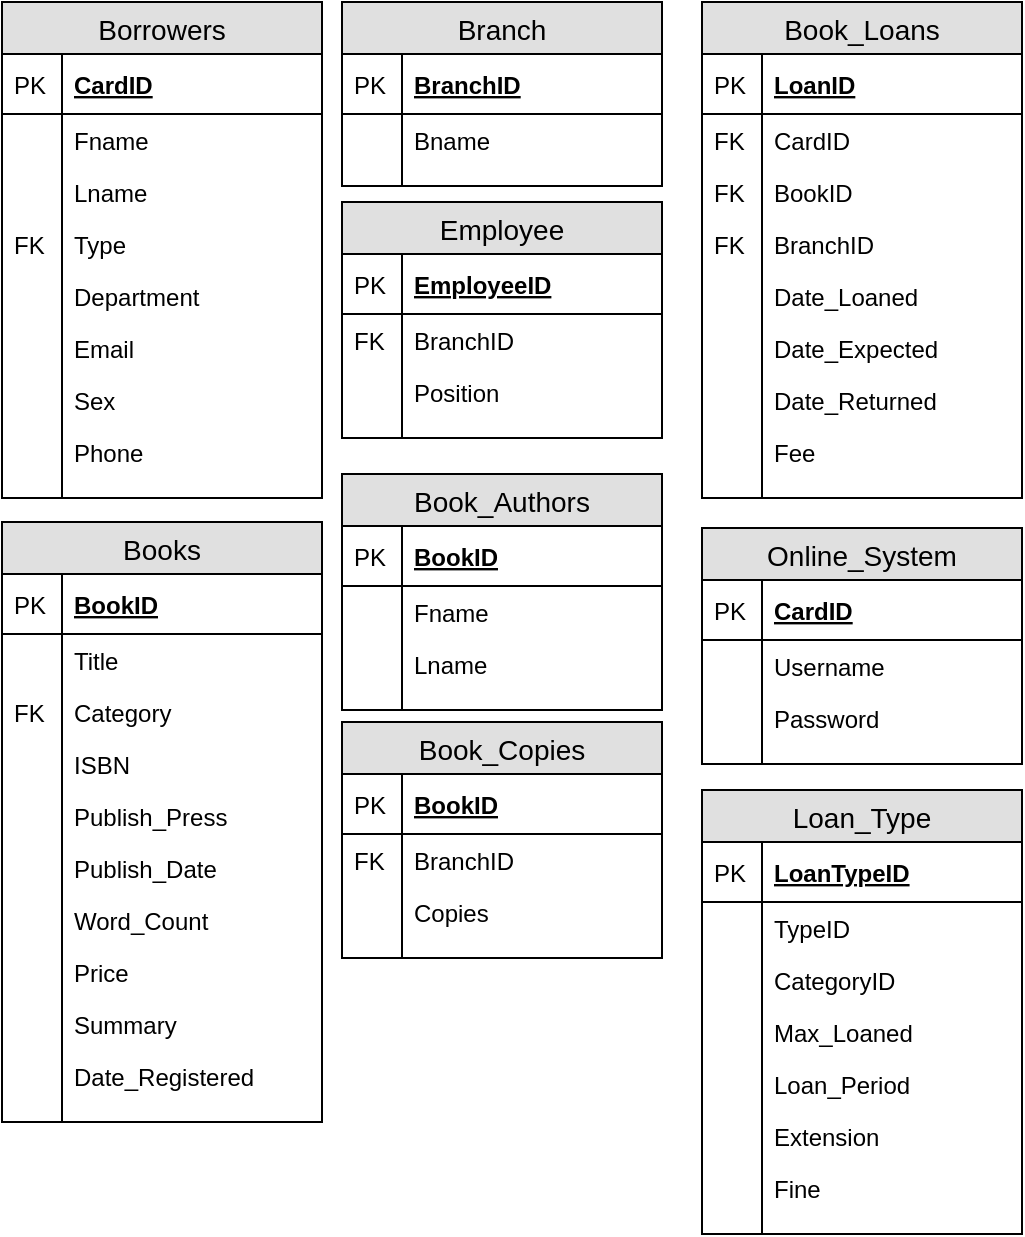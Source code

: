 <mxfile version="12.2.2" type="device" pages="1"><diagram name="Page-1" id="e56a1550-8fbb-45ad-956c-1786394a9013"><mxGraphModel dx="1648" dy="803" grid="1" gridSize="10" guides="1" tooltips="1" connect="1" arrows="1" fold="1" page="1" pageScale="1" pageWidth="1100" pageHeight="850" background="#ffffff" math="0" shadow="0"><root><mxCell id="0"/><mxCell id="1" parent="0"/><mxCell id="LZqn6w5sc886-a7bWLc2-1" value="Borrowers" style="swimlane;fontStyle=0;childLayout=stackLayout;horizontal=1;startSize=26;fillColor=#e0e0e0;horizontalStack=0;resizeParent=1;resizeParentMax=0;resizeLast=0;collapsible=1;marginBottom=0;swimlaneFillColor=#ffffff;align=center;fontSize=14;" parent="1" vertex="1"><mxGeometry x="20" y="130" width="160" height="248" as="geometry"/></mxCell><mxCell id="LZqn6w5sc886-a7bWLc2-2" value="CardID" style="shape=partialRectangle;top=0;left=0;right=0;bottom=1;align=left;verticalAlign=middle;fillColor=none;spacingLeft=34;spacingRight=4;overflow=hidden;rotatable=0;points=[[0,0.5],[1,0.5]];portConstraint=eastwest;dropTarget=0;fontStyle=5;fontSize=12;" parent="LZqn6w5sc886-a7bWLc2-1" vertex="1"><mxGeometry y="26" width="160" height="30" as="geometry"/></mxCell><mxCell id="LZqn6w5sc886-a7bWLc2-3" value="PK" style="shape=partialRectangle;top=0;left=0;bottom=0;fillColor=none;align=left;verticalAlign=middle;spacingLeft=4;spacingRight=4;overflow=hidden;rotatable=0;points=[];portConstraint=eastwest;part=1;fontSize=12;" parent="LZqn6w5sc886-a7bWLc2-2" vertex="1" connectable="0"><mxGeometry width="30" height="30" as="geometry"/></mxCell><mxCell id="LZqn6w5sc886-a7bWLc2-4" value="Fname" style="shape=partialRectangle;top=0;left=0;right=0;bottom=0;align=left;verticalAlign=top;fillColor=none;spacingLeft=34;spacingRight=4;overflow=hidden;rotatable=0;points=[[0,0.5],[1,0.5]];portConstraint=eastwest;dropTarget=0;fontSize=12;" parent="LZqn6w5sc886-a7bWLc2-1" vertex="1"><mxGeometry y="56" width="160" height="26" as="geometry"/></mxCell><mxCell id="LZqn6w5sc886-a7bWLc2-5" value="" style="shape=partialRectangle;top=0;left=0;bottom=0;fillColor=none;align=left;verticalAlign=top;spacingLeft=4;spacingRight=4;overflow=hidden;rotatable=0;points=[];portConstraint=eastwest;part=1;fontSize=12;" parent="LZqn6w5sc886-a7bWLc2-4" vertex="1" connectable="0"><mxGeometry width="30" height="26" as="geometry"/></mxCell><mxCell id="LZqn6w5sc886-a7bWLc2-6" value="Lname" style="shape=partialRectangle;top=0;left=0;right=0;bottom=0;align=left;verticalAlign=top;fillColor=none;spacingLeft=34;spacingRight=4;overflow=hidden;rotatable=0;points=[[0,0.5],[1,0.5]];portConstraint=eastwest;dropTarget=0;fontSize=12;" parent="LZqn6w5sc886-a7bWLc2-1" vertex="1"><mxGeometry y="82" width="160" height="26" as="geometry"/></mxCell><mxCell id="LZqn6w5sc886-a7bWLc2-7" value="" style="shape=partialRectangle;top=0;left=0;bottom=0;fillColor=none;align=left;verticalAlign=top;spacingLeft=4;spacingRight=4;overflow=hidden;rotatable=0;points=[];portConstraint=eastwest;part=1;fontSize=12;" parent="LZqn6w5sc886-a7bWLc2-6" vertex="1" connectable="0"><mxGeometry width="30" height="26" as="geometry"/></mxCell><mxCell id="LZqn6w5sc886-a7bWLc2-8" value="Type" style="shape=partialRectangle;top=0;left=0;right=0;bottom=0;align=left;verticalAlign=top;fillColor=none;spacingLeft=34;spacingRight=4;overflow=hidden;rotatable=0;points=[[0,0.5],[1,0.5]];portConstraint=eastwest;dropTarget=0;fontSize=12;" parent="LZqn6w5sc886-a7bWLc2-1" vertex="1"><mxGeometry y="108" width="160" height="26" as="geometry"/></mxCell><mxCell id="LZqn6w5sc886-a7bWLc2-9" value="FK" style="shape=partialRectangle;top=0;left=0;bottom=0;fillColor=none;align=left;verticalAlign=top;spacingLeft=4;spacingRight=4;overflow=hidden;rotatable=0;points=[];portConstraint=eastwest;part=1;fontSize=12;" parent="LZqn6w5sc886-a7bWLc2-8" vertex="1" connectable="0"><mxGeometry width="30" height="26" as="geometry"/></mxCell><mxCell id="LZqn6w5sc886-a7bWLc2-23" value="Department" style="shape=partialRectangle;top=0;left=0;right=0;bottom=0;align=left;verticalAlign=top;fillColor=none;spacingLeft=34;spacingRight=4;overflow=hidden;rotatable=0;points=[[0,0.5],[1,0.5]];portConstraint=eastwest;dropTarget=0;fontSize=12;" parent="LZqn6w5sc886-a7bWLc2-1" vertex="1"><mxGeometry y="134" width="160" height="26" as="geometry"/></mxCell><mxCell id="LZqn6w5sc886-a7bWLc2-24" value="" style="shape=partialRectangle;top=0;left=0;bottom=0;fillColor=none;align=left;verticalAlign=top;spacingLeft=4;spacingRight=4;overflow=hidden;rotatable=0;points=[];portConstraint=eastwest;part=1;fontSize=12;" parent="LZqn6w5sc886-a7bWLc2-23" vertex="1" connectable="0"><mxGeometry width="30" height="26" as="geometry"/></mxCell><mxCell id="LZqn6w5sc886-a7bWLc2-25" value="Email" style="shape=partialRectangle;top=0;left=0;right=0;bottom=0;align=left;verticalAlign=top;fillColor=none;spacingLeft=34;spacingRight=4;overflow=hidden;rotatable=0;points=[[0,0.5],[1,0.5]];portConstraint=eastwest;dropTarget=0;fontSize=12;" parent="LZqn6w5sc886-a7bWLc2-1" vertex="1"><mxGeometry y="160" width="160" height="26" as="geometry"/></mxCell><mxCell id="LZqn6w5sc886-a7bWLc2-26" value="" style="shape=partialRectangle;top=0;left=0;bottom=0;fillColor=none;align=left;verticalAlign=top;spacingLeft=4;spacingRight=4;overflow=hidden;rotatable=0;points=[];portConstraint=eastwest;part=1;fontSize=12;" parent="LZqn6w5sc886-a7bWLc2-25" vertex="1" connectable="0"><mxGeometry width="30" height="26" as="geometry"/></mxCell><mxCell id="LZqn6w5sc886-a7bWLc2-27" value="Sex&#10;" style="shape=partialRectangle;top=0;left=0;right=0;bottom=0;align=left;verticalAlign=top;fillColor=none;spacingLeft=34;spacingRight=4;overflow=hidden;rotatable=0;points=[[0,0.5],[1,0.5]];portConstraint=eastwest;dropTarget=0;fontSize=12;" parent="LZqn6w5sc886-a7bWLc2-1" vertex="1"><mxGeometry y="186" width="160" height="26" as="geometry"/></mxCell><mxCell id="LZqn6w5sc886-a7bWLc2-28" value="" style="shape=partialRectangle;top=0;left=0;bottom=0;fillColor=none;align=left;verticalAlign=top;spacingLeft=4;spacingRight=4;overflow=hidden;rotatable=0;points=[];portConstraint=eastwest;part=1;fontSize=12;" parent="LZqn6w5sc886-a7bWLc2-27" vertex="1" connectable="0"><mxGeometry width="30" height="26" as="geometry"/></mxCell><mxCell id="LZqn6w5sc886-a7bWLc2-29" value="Phone" style="shape=partialRectangle;top=0;left=0;right=0;bottom=0;align=left;verticalAlign=top;fillColor=none;spacingLeft=34;spacingRight=4;overflow=hidden;rotatable=0;points=[[0,0.5],[1,0.5]];portConstraint=eastwest;dropTarget=0;fontSize=12;" parent="LZqn6w5sc886-a7bWLc2-1" vertex="1"><mxGeometry y="212" width="160" height="26" as="geometry"/></mxCell><mxCell id="LZqn6w5sc886-a7bWLc2-30" value="" style="shape=partialRectangle;top=0;left=0;bottom=0;fillColor=none;align=left;verticalAlign=top;spacingLeft=4;spacingRight=4;overflow=hidden;rotatable=0;points=[];portConstraint=eastwest;part=1;fontSize=12;" parent="LZqn6w5sc886-a7bWLc2-29" vertex="1" connectable="0"><mxGeometry width="30" height="26" as="geometry"/></mxCell><object label="" f="" id="LZqn6w5sc886-a7bWLc2-10"><mxCell style="shape=partialRectangle;top=0;left=0;right=0;bottom=0;align=left;verticalAlign=top;fillColor=none;spacingLeft=34;spacingRight=4;overflow=hidden;rotatable=0;points=[[0,0.5],[1,0.5]];portConstraint=eastwest;dropTarget=0;fontSize=12;" parent="LZqn6w5sc886-a7bWLc2-1" vertex="1"><mxGeometry y="238" width="160" height="10" as="geometry"/></mxCell></object><mxCell id="LZqn6w5sc886-a7bWLc2-11" value="" style="shape=partialRectangle;top=0;left=0;bottom=0;fillColor=none;align=left;verticalAlign=top;spacingLeft=4;spacingRight=4;overflow=hidden;rotatable=0;points=[];portConstraint=eastwest;part=1;fontSize=12;" parent="LZqn6w5sc886-a7bWLc2-10" vertex="1" connectable="0"><mxGeometry width="30" height="10" as="geometry"/></mxCell><mxCell id="LZqn6w5sc886-a7bWLc2-33" value="Books" style="swimlane;fontStyle=0;childLayout=stackLayout;horizontal=1;startSize=26;fillColor=#e0e0e0;horizontalStack=0;resizeParent=1;resizeParentMax=0;resizeLast=0;collapsible=1;marginBottom=0;swimlaneFillColor=#ffffff;align=center;fontSize=14;" parent="1" vertex="1"><mxGeometry x="20" y="390" width="160" height="300" as="geometry"/></mxCell><mxCell id="LZqn6w5sc886-a7bWLc2-34" value="BookID" style="shape=partialRectangle;top=0;left=0;right=0;bottom=1;align=left;verticalAlign=middle;fillColor=none;spacingLeft=34;spacingRight=4;overflow=hidden;rotatable=0;points=[[0,0.5],[1,0.5]];portConstraint=eastwest;dropTarget=0;fontStyle=5;fontSize=12;" parent="LZqn6w5sc886-a7bWLc2-33" vertex="1"><mxGeometry y="26" width="160" height="30" as="geometry"/></mxCell><mxCell id="LZqn6w5sc886-a7bWLc2-35" value="PK" style="shape=partialRectangle;top=0;left=0;bottom=0;fillColor=none;align=left;verticalAlign=middle;spacingLeft=4;spacingRight=4;overflow=hidden;rotatable=0;points=[];portConstraint=eastwest;part=1;fontSize=12;" parent="LZqn6w5sc886-a7bWLc2-34" vertex="1" connectable="0"><mxGeometry width="30" height="30" as="geometry"/></mxCell><mxCell id="LZqn6w5sc886-a7bWLc2-36" value="Title" style="shape=partialRectangle;top=0;left=0;right=0;bottom=0;align=left;verticalAlign=top;fillColor=none;spacingLeft=34;spacingRight=4;overflow=hidden;rotatable=0;points=[[0,0.5],[1,0.5]];portConstraint=eastwest;dropTarget=0;fontSize=12;" parent="LZqn6w5sc886-a7bWLc2-33" vertex="1"><mxGeometry y="56" width="160" height="26" as="geometry"/></mxCell><mxCell id="LZqn6w5sc886-a7bWLc2-37" value="" style="shape=partialRectangle;top=0;left=0;bottom=0;fillColor=none;align=left;verticalAlign=top;spacingLeft=4;spacingRight=4;overflow=hidden;rotatable=0;points=[];portConstraint=eastwest;part=1;fontSize=12;" parent="LZqn6w5sc886-a7bWLc2-36" vertex="1" connectable="0"><mxGeometry width="30" height="26" as="geometry"/></mxCell><mxCell id="QPauLtK9DJlGOj2FVXb1-47" value="Category" style="shape=partialRectangle;top=0;left=0;right=0;bottom=0;align=left;verticalAlign=top;fillColor=none;spacingLeft=34;spacingRight=4;overflow=hidden;rotatable=0;points=[[0,0.5],[1,0.5]];portConstraint=eastwest;dropTarget=0;fontSize=12;" parent="LZqn6w5sc886-a7bWLc2-33" vertex="1"><mxGeometry y="82" width="160" height="26" as="geometry"/></mxCell><mxCell id="QPauLtK9DJlGOj2FVXb1-48" value="FK" style="shape=partialRectangle;top=0;left=0;bottom=0;fillColor=none;align=left;verticalAlign=top;spacingLeft=4;spacingRight=4;overflow=hidden;rotatable=0;points=[];portConstraint=eastwest;part=1;fontSize=12;" parent="QPauLtK9DJlGOj2FVXb1-47" vertex="1" connectable="0"><mxGeometry width="30" height="26" as="geometry"/></mxCell><mxCell id="LZqn6w5sc886-a7bWLc2-38" value="ISBN" style="shape=partialRectangle;top=0;left=0;right=0;bottom=0;align=left;verticalAlign=top;fillColor=none;spacingLeft=34;spacingRight=4;overflow=hidden;rotatable=0;points=[[0,0.5],[1,0.5]];portConstraint=eastwest;dropTarget=0;fontSize=12;" parent="LZqn6w5sc886-a7bWLc2-33" vertex="1"><mxGeometry y="108" width="160" height="26" as="geometry"/></mxCell><mxCell id="LZqn6w5sc886-a7bWLc2-39" value="" style="shape=partialRectangle;top=0;left=0;bottom=0;fillColor=none;align=left;verticalAlign=top;spacingLeft=4;spacingRight=4;overflow=hidden;rotatable=0;points=[];portConstraint=eastwest;part=1;fontSize=12;" parent="LZqn6w5sc886-a7bWLc2-38" vertex="1" connectable="0"><mxGeometry width="30" height="26" as="geometry"/></mxCell><mxCell id="LZqn6w5sc886-a7bWLc2-40" value="Publish_Press" style="shape=partialRectangle;top=0;left=0;right=0;bottom=0;align=left;verticalAlign=top;fillColor=none;spacingLeft=34;spacingRight=4;overflow=hidden;rotatable=0;points=[[0,0.5],[1,0.5]];portConstraint=eastwest;dropTarget=0;fontSize=12;" parent="LZqn6w5sc886-a7bWLc2-33" vertex="1"><mxGeometry y="134" width="160" height="26" as="geometry"/></mxCell><mxCell id="LZqn6w5sc886-a7bWLc2-41" value="" style="shape=partialRectangle;top=0;left=0;bottom=0;fillColor=none;align=left;verticalAlign=top;spacingLeft=4;spacingRight=4;overflow=hidden;rotatable=0;points=[];portConstraint=eastwest;part=1;fontSize=12;" parent="LZqn6w5sc886-a7bWLc2-40" vertex="1" connectable="0"><mxGeometry width="30" height="26" as="geometry"/></mxCell><mxCell id="LZqn6w5sc886-a7bWLc2-44" value="Publish_Date" style="shape=partialRectangle;top=0;left=0;right=0;bottom=0;align=left;verticalAlign=top;fillColor=none;spacingLeft=34;spacingRight=4;overflow=hidden;rotatable=0;points=[[0,0.5],[1,0.5]];portConstraint=eastwest;dropTarget=0;fontSize=12;" parent="LZqn6w5sc886-a7bWLc2-33" vertex="1"><mxGeometry y="160" width="160" height="26" as="geometry"/></mxCell><mxCell id="LZqn6w5sc886-a7bWLc2-45" value="" style="shape=partialRectangle;top=0;left=0;bottom=0;fillColor=none;align=left;verticalAlign=top;spacingLeft=4;spacingRight=4;overflow=hidden;rotatable=0;points=[];portConstraint=eastwest;part=1;fontSize=12;" parent="LZqn6w5sc886-a7bWLc2-44" vertex="1" connectable="0"><mxGeometry width="30" height="26" as="geometry"/></mxCell><mxCell id="LZqn6w5sc886-a7bWLc2-46" value="Word_Count" style="shape=partialRectangle;top=0;left=0;right=0;bottom=0;align=left;verticalAlign=top;fillColor=none;spacingLeft=34;spacingRight=4;overflow=hidden;rotatable=0;points=[[0,0.5],[1,0.5]];portConstraint=eastwest;dropTarget=0;fontSize=12;strokeColor=#000000;" parent="LZqn6w5sc886-a7bWLc2-33" vertex="1"><mxGeometry y="186" width="160" height="26" as="geometry"/></mxCell><mxCell id="LZqn6w5sc886-a7bWLc2-47" value="" style="shape=partialRectangle;top=0;left=0;bottom=0;fillColor=none;align=left;verticalAlign=top;spacingLeft=4;spacingRight=4;overflow=hidden;rotatable=0;points=[];portConstraint=eastwest;part=1;fontSize=12;" parent="LZqn6w5sc886-a7bWLc2-46" vertex="1" connectable="0"><mxGeometry width="30" height="26" as="geometry"/></mxCell><mxCell id="LZqn6w5sc886-a7bWLc2-48" value="Price" style="shape=partialRectangle;top=0;left=0;right=0;bottom=0;align=left;verticalAlign=top;fillColor=none;spacingLeft=34;spacingRight=4;overflow=hidden;rotatable=0;points=[[0,0.5],[1,0.5]];portConstraint=eastwest;dropTarget=0;fontSize=12;" parent="LZqn6w5sc886-a7bWLc2-33" vertex="1"><mxGeometry y="212" width="160" height="26" as="geometry"/></mxCell><mxCell id="LZqn6w5sc886-a7bWLc2-49" value="" style="shape=partialRectangle;top=0;left=0;bottom=0;fillColor=none;align=left;verticalAlign=top;spacingLeft=4;spacingRight=4;overflow=hidden;rotatable=0;points=[];portConstraint=eastwest;part=1;fontSize=12;" parent="LZqn6w5sc886-a7bWLc2-48" vertex="1" connectable="0"><mxGeometry width="30" height="26" as="geometry"/></mxCell><mxCell id="LZqn6w5sc886-a7bWLc2-50" value="Summary" style="shape=partialRectangle;top=0;left=0;right=0;bottom=0;align=left;verticalAlign=top;fillColor=none;spacingLeft=34;spacingRight=4;overflow=hidden;rotatable=0;points=[[0,0.5],[1,0.5]];portConstraint=eastwest;dropTarget=0;fontSize=12;" parent="LZqn6w5sc886-a7bWLc2-33" vertex="1"><mxGeometry y="238" width="160" height="26" as="geometry"/></mxCell><mxCell id="LZqn6w5sc886-a7bWLc2-51" value="" style="shape=partialRectangle;top=0;left=0;bottom=0;fillColor=none;align=left;verticalAlign=top;spacingLeft=4;spacingRight=4;overflow=hidden;rotatable=0;points=[];portConstraint=eastwest;part=1;fontSize=12;" parent="LZqn6w5sc886-a7bWLc2-50" vertex="1" connectable="0"><mxGeometry width="30" height="26" as="geometry"/></mxCell><mxCell id="QPauLtK9DJlGOj2FVXb1-53" value="Date_Registered" style="shape=partialRectangle;top=0;left=0;right=0;bottom=0;align=left;verticalAlign=top;fillColor=none;spacingLeft=34;spacingRight=4;overflow=hidden;rotatable=0;points=[[0,0.5],[1,0.5]];portConstraint=eastwest;dropTarget=0;fontSize=12;" parent="LZqn6w5sc886-a7bWLc2-33" vertex="1"><mxGeometry y="264" width="160" height="26" as="geometry"/></mxCell><mxCell id="QPauLtK9DJlGOj2FVXb1-54" value="" style="shape=partialRectangle;top=0;left=0;bottom=0;fillColor=none;align=left;verticalAlign=top;spacingLeft=4;spacingRight=4;overflow=hidden;rotatable=0;points=[];portConstraint=eastwest;part=1;fontSize=12;" parent="QPauLtK9DJlGOj2FVXb1-53" vertex="1" connectable="0"><mxGeometry width="30" height="26" as="geometry"/></mxCell><mxCell id="LZqn6w5sc886-a7bWLc2-42" value="" style="shape=partialRectangle;top=0;left=0;right=0;bottom=0;align=left;verticalAlign=top;fillColor=none;spacingLeft=34;spacingRight=4;overflow=hidden;rotatable=0;points=[[0,0.5],[1,0.5]];portConstraint=eastwest;dropTarget=0;fontSize=12;" parent="LZqn6w5sc886-a7bWLc2-33" vertex="1"><mxGeometry y="290" width="160" height="10" as="geometry"/></mxCell><mxCell id="LZqn6w5sc886-a7bWLc2-43" value="" style="shape=partialRectangle;top=0;left=0;bottom=0;fillColor=none;align=left;verticalAlign=top;spacingLeft=4;spacingRight=4;overflow=hidden;rotatable=0;points=[];portConstraint=eastwest;part=1;fontSize=12;" parent="LZqn6w5sc886-a7bWLc2-42" vertex="1" connectable="0"><mxGeometry width="30" height="10" as="geometry"/></mxCell><mxCell id="LZqn6w5sc886-a7bWLc2-53" value="Book_Authors" style="swimlane;fontStyle=0;childLayout=stackLayout;horizontal=1;startSize=26;fillColor=#e0e0e0;horizontalStack=0;resizeParent=1;resizeParentMax=0;resizeLast=0;collapsible=1;marginBottom=0;swimlaneFillColor=#ffffff;align=center;fontSize=14;" parent="1" vertex="1"><mxGeometry x="190" y="366" width="160" height="118" as="geometry"/></mxCell><mxCell id="LZqn6w5sc886-a7bWLc2-54" value="BookID" style="shape=partialRectangle;top=0;left=0;right=0;bottom=1;align=left;verticalAlign=middle;fillColor=none;spacingLeft=34;spacingRight=4;overflow=hidden;rotatable=0;points=[[0,0.5],[1,0.5]];portConstraint=eastwest;dropTarget=0;fontStyle=5;fontSize=12;" parent="LZqn6w5sc886-a7bWLc2-53" vertex="1"><mxGeometry y="26" width="160" height="30" as="geometry"/></mxCell><mxCell id="LZqn6w5sc886-a7bWLc2-55" value="PK" style="shape=partialRectangle;top=0;left=0;bottom=0;fillColor=none;align=left;verticalAlign=middle;spacingLeft=4;spacingRight=4;overflow=hidden;rotatable=0;points=[];portConstraint=eastwest;part=1;fontSize=12;" parent="LZqn6w5sc886-a7bWLc2-54" vertex="1" connectable="0"><mxGeometry width="30" height="30" as="geometry"/></mxCell><mxCell id="LZqn6w5sc886-a7bWLc2-58" value="Fname" style="shape=partialRectangle;top=0;left=0;right=0;bottom=0;align=left;verticalAlign=top;fillColor=none;spacingLeft=34;spacingRight=4;overflow=hidden;rotatable=0;points=[[0,0.5],[1,0.5]];portConstraint=eastwest;dropTarget=0;fontSize=12;" parent="LZqn6w5sc886-a7bWLc2-53" vertex="1"><mxGeometry y="56" width="160" height="26" as="geometry"/></mxCell><mxCell id="LZqn6w5sc886-a7bWLc2-59" value="" style="shape=partialRectangle;top=0;left=0;bottom=0;fillColor=none;align=left;verticalAlign=top;spacingLeft=4;spacingRight=4;overflow=hidden;rotatable=0;points=[];portConstraint=eastwest;part=1;fontSize=12;" parent="LZqn6w5sc886-a7bWLc2-58" vertex="1" connectable="0"><mxGeometry width="30" height="26" as="geometry"/></mxCell><mxCell id="LZqn6w5sc886-a7bWLc2-60" value="Lname" style="shape=partialRectangle;top=0;left=0;right=0;bottom=0;align=left;verticalAlign=top;fillColor=none;spacingLeft=34;spacingRight=4;overflow=hidden;rotatable=0;points=[[0,0.5],[1,0.5]];portConstraint=eastwest;dropTarget=0;fontSize=12;" parent="LZqn6w5sc886-a7bWLc2-53" vertex="1"><mxGeometry y="82" width="160" height="26" as="geometry"/></mxCell><mxCell id="LZqn6w5sc886-a7bWLc2-61" value="" style="shape=partialRectangle;top=0;left=0;bottom=0;fillColor=none;align=left;verticalAlign=top;spacingLeft=4;spacingRight=4;overflow=hidden;rotatable=0;points=[];portConstraint=eastwest;part=1;fontSize=12;" parent="LZqn6w5sc886-a7bWLc2-60" vertex="1" connectable="0"><mxGeometry width="30" height="26" as="geometry"/></mxCell><mxCell id="LZqn6w5sc886-a7bWLc2-62" value="" style="shape=partialRectangle;top=0;left=0;right=0;bottom=0;align=left;verticalAlign=top;fillColor=none;spacingLeft=34;spacingRight=4;overflow=hidden;rotatable=0;points=[[0,0.5],[1,0.5]];portConstraint=eastwest;dropTarget=0;fontSize=12;" parent="LZqn6w5sc886-a7bWLc2-53" vertex="1"><mxGeometry y="108" width="160" height="10" as="geometry"/></mxCell><mxCell id="LZqn6w5sc886-a7bWLc2-63" value="" style="shape=partialRectangle;top=0;left=0;bottom=0;fillColor=none;align=left;verticalAlign=top;spacingLeft=4;spacingRight=4;overflow=hidden;rotatable=0;points=[];portConstraint=eastwest;part=1;fontSize=12;" parent="LZqn6w5sc886-a7bWLc2-62" vertex="1" connectable="0"><mxGeometry width="30" height="10" as="geometry"/></mxCell><mxCell id="LZqn6w5sc886-a7bWLc2-64" value="Book_Copies" style="swimlane;fontStyle=0;childLayout=stackLayout;horizontal=1;startSize=26;fillColor=#e0e0e0;horizontalStack=0;resizeParent=1;resizeParentMax=0;resizeLast=0;collapsible=1;marginBottom=0;swimlaneFillColor=#ffffff;align=center;fontSize=14;" parent="1" vertex="1"><mxGeometry x="190" y="490" width="160" height="118" as="geometry"/></mxCell><mxCell id="LZqn6w5sc886-a7bWLc2-65" value="BookID" style="shape=partialRectangle;top=0;left=0;right=0;bottom=1;align=left;verticalAlign=middle;fillColor=none;spacingLeft=34;spacingRight=4;overflow=hidden;rotatable=0;points=[[0,0.5],[1,0.5]];portConstraint=eastwest;dropTarget=0;fontStyle=5;fontSize=12;" parent="LZqn6w5sc886-a7bWLc2-64" vertex="1"><mxGeometry y="26" width="160" height="30" as="geometry"/></mxCell><mxCell id="LZqn6w5sc886-a7bWLc2-66" value="PK" style="shape=partialRectangle;top=0;left=0;bottom=0;fillColor=none;align=left;verticalAlign=middle;spacingLeft=4;spacingRight=4;overflow=hidden;rotatable=0;points=[];portConstraint=eastwest;part=1;fontSize=12;" parent="LZqn6w5sc886-a7bWLc2-65" vertex="1" connectable="0"><mxGeometry width="30" height="30" as="geometry"/></mxCell><mxCell id="LZqn6w5sc886-a7bWLc2-67" value="BranchID" style="shape=partialRectangle;top=0;left=0;right=0;bottom=0;align=left;verticalAlign=top;fillColor=none;spacingLeft=34;spacingRight=4;overflow=hidden;rotatable=0;points=[[0,0.5],[1,0.5]];portConstraint=eastwest;dropTarget=0;fontSize=12;" parent="LZqn6w5sc886-a7bWLc2-64" vertex="1"><mxGeometry y="56" width="160" height="26" as="geometry"/></mxCell><mxCell id="LZqn6w5sc886-a7bWLc2-68" value="FK" style="shape=partialRectangle;top=0;left=0;bottom=0;fillColor=none;align=left;verticalAlign=top;spacingLeft=4;spacingRight=4;overflow=hidden;rotatable=0;points=[];portConstraint=eastwest;part=1;fontSize=12;" parent="LZqn6w5sc886-a7bWLc2-67" vertex="1" connectable="0"><mxGeometry width="30" height="26" as="geometry"/></mxCell><mxCell id="LZqn6w5sc886-a7bWLc2-69" value="Copies" style="shape=partialRectangle;top=0;left=0;right=0;bottom=0;align=left;verticalAlign=top;fillColor=none;spacingLeft=34;spacingRight=4;overflow=hidden;rotatable=0;points=[[0,0.5],[1,0.5]];portConstraint=eastwest;dropTarget=0;fontSize=12;" parent="LZqn6w5sc886-a7bWLc2-64" vertex="1"><mxGeometry y="82" width="160" height="26" as="geometry"/></mxCell><mxCell id="LZqn6w5sc886-a7bWLc2-70" value="" style="shape=partialRectangle;top=0;left=0;bottom=0;fillColor=none;align=left;verticalAlign=top;spacingLeft=4;spacingRight=4;overflow=hidden;rotatable=0;points=[];portConstraint=eastwest;part=1;fontSize=12;" parent="LZqn6w5sc886-a7bWLc2-69" vertex="1" connectable="0"><mxGeometry width="30" height="26" as="geometry"/></mxCell><mxCell id="LZqn6w5sc886-a7bWLc2-73" value="" style="shape=partialRectangle;top=0;left=0;right=0;bottom=0;align=left;verticalAlign=top;fillColor=none;spacingLeft=34;spacingRight=4;overflow=hidden;rotatable=0;points=[[0,0.5],[1,0.5]];portConstraint=eastwest;dropTarget=0;fontSize=12;" parent="LZqn6w5sc886-a7bWLc2-64" vertex="1"><mxGeometry y="108" width="160" height="10" as="geometry"/></mxCell><mxCell id="LZqn6w5sc886-a7bWLc2-74" value="" style="shape=partialRectangle;top=0;left=0;bottom=0;fillColor=none;align=left;verticalAlign=top;spacingLeft=4;spacingRight=4;overflow=hidden;rotatable=0;points=[];portConstraint=eastwest;part=1;fontSize=12;" parent="LZqn6w5sc886-a7bWLc2-73" vertex="1" connectable="0"><mxGeometry width="30" height="10" as="geometry"/></mxCell><mxCell id="LZqn6w5sc886-a7bWLc2-75" value="Employee" style="swimlane;fontStyle=0;childLayout=stackLayout;horizontal=1;startSize=26;fillColor=#e0e0e0;horizontalStack=0;resizeParent=1;resizeParentMax=0;resizeLast=0;collapsible=1;marginBottom=0;swimlaneFillColor=#ffffff;align=center;fontSize=14;" parent="1" vertex="1"><mxGeometry x="190" y="230" width="160" height="118" as="geometry"/></mxCell><mxCell id="LZqn6w5sc886-a7bWLc2-76" value="EmployeeID" style="shape=partialRectangle;top=0;left=0;right=0;bottom=1;align=left;verticalAlign=middle;fillColor=none;spacingLeft=34;spacingRight=4;overflow=hidden;rotatable=0;points=[[0,0.5],[1,0.5]];portConstraint=eastwest;dropTarget=0;fontStyle=5;fontSize=12;" parent="LZqn6w5sc886-a7bWLc2-75" vertex="1"><mxGeometry y="26" width="160" height="30" as="geometry"/></mxCell><mxCell id="LZqn6w5sc886-a7bWLc2-77" value="PK" style="shape=partialRectangle;top=0;left=0;bottom=0;fillColor=none;align=left;verticalAlign=middle;spacingLeft=4;spacingRight=4;overflow=hidden;rotatable=0;points=[];portConstraint=eastwest;part=1;fontSize=12;" parent="LZqn6w5sc886-a7bWLc2-76" vertex="1" connectable="0"><mxGeometry width="30" height="30" as="geometry"/></mxCell><mxCell id="LZqn6w5sc886-a7bWLc2-78" value="BranchID&#10;" style="shape=partialRectangle;top=0;left=0;right=0;bottom=0;align=left;verticalAlign=top;fillColor=none;spacingLeft=34;spacingRight=4;overflow=hidden;rotatable=0;points=[[0,0.5],[1,0.5]];portConstraint=eastwest;dropTarget=0;fontSize=12;" parent="LZqn6w5sc886-a7bWLc2-75" vertex="1"><mxGeometry y="56" width="160" height="26" as="geometry"/></mxCell><mxCell id="LZqn6w5sc886-a7bWLc2-79" value="FK" style="shape=partialRectangle;top=0;left=0;bottom=0;fillColor=none;align=left;verticalAlign=top;spacingLeft=4;spacingRight=4;overflow=hidden;rotatable=0;points=[];portConstraint=eastwest;part=1;fontSize=12;" parent="LZqn6w5sc886-a7bWLc2-78" vertex="1" connectable="0"><mxGeometry width="30" height="26" as="geometry"/></mxCell><mxCell id="LZqn6w5sc886-a7bWLc2-80" value="Position" style="shape=partialRectangle;top=0;left=0;right=0;bottom=0;align=left;verticalAlign=top;fillColor=none;spacingLeft=34;spacingRight=4;overflow=hidden;rotatable=0;points=[[0,0.5],[1,0.5]];portConstraint=eastwest;dropTarget=0;fontSize=12;" parent="LZqn6w5sc886-a7bWLc2-75" vertex="1"><mxGeometry y="82" width="160" height="26" as="geometry"/></mxCell><mxCell id="LZqn6w5sc886-a7bWLc2-81" value="" style="shape=partialRectangle;top=0;left=0;bottom=0;fillColor=none;align=left;verticalAlign=top;spacingLeft=4;spacingRight=4;overflow=hidden;rotatable=0;points=[];portConstraint=eastwest;part=1;fontSize=12;" parent="LZqn6w5sc886-a7bWLc2-80" vertex="1" connectable="0"><mxGeometry width="30" height="26" as="geometry"/></mxCell><mxCell id="LZqn6w5sc886-a7bWLc2-84" value="" style="shape=partialRectangle;top=0;left=0;right=0;bottom=0;align=left;verticalAlign=top;fillColor=none;spacingLeft=34;spacingRight=4;overflow=hidden;rotatable=0;points=[[0,0.5],[1,0.5]];portConstraint=eastwest;dropTarget=0;fontSize=12;" parent="LZqn6w5sc886-a7bWLc2-75" vertex="1"><mxGeometry y="108" width="160" height="10" as="geometry"/></mxCell><mxCell id="LZqn6w5sc886-a7bWLc2-85" value="" style="shape=partialRectangle;top=0;left=0;bottom=0;fillColor=none;align=left;verticalAlign=top;spacingLeft=4;spacingRight=4;overflow=hidden;rotatable=0;points=[];portConstraint=eastwest;part=1;fontSize=12;" parent="LZqn6w5sc886-a7bWLc2-84" vertex="1" connectable="0"><mxGeometry width="30" height="10" as="geometry"/></mxCell><mxCell id="LZqn6w5sc886-a7bWLc2-86" value="Branch" style="swimlane;fontStyle=0;childLayout=stackLayout;horizontal=1;startSize=26;fillColor=#e0e0e0;horizontalStack=0;resizeParent=1;resizeParentMax=0;resizeLast=0;collapsible=1;marginBottom=0;swimlaneFillColor=#ffffff;align=center;fontSize=14;" parent="1" vertex="1"><mxGeometry x="190" y="130" width="160" height="92" as="geometry"/></mxCell><mxCell id="LZqn6w5sc886-a7bWLc2-87" value="BranchID" style="shape=partialRectangle;top=0;left=0;right=0;bottom=1;align=left;verticalAlign=middle;fillColor=none;spacingLeft=34;spacingRight=4;overflow=hidden;rotatable=0;points=[[0,0.5],[1,0.5]];portConstraint=eastwest;dropTarget=0;fontStyle=5;fontSize=12;" parent="LZqn6w5sc886-a7bWLc2-86" vertex="1"><mxGeometry y="26" width="160" height="30" as="geometry"/></mxCell><mxCell id="LZqn6w5sc886-a7bWLc2-88" value="PK" style="shape=partialRectangle;top=0;left=0;bottom=0;fillColor=none;align=left;verticalAlign=middle;spacingLeft=4;spacingRight=4;overflow=hidden;rotatable=0;points=[];portConstraint=eastwest;part=1;fontSize=12;" parent="LZqn6w5sc886-a7bWLc2-87" vertex="1" connectable="0"><mxGeometry width="30" height="30" as="geometry"/></mxCell><mxCell id="LZqn6w5sc886-a7bWLc2-89" value="Bname" style="shape=partialRectangle;top=0;left=0;right=0;bottom=0;align=left;verticalAlign=top;fillColor=none;spacingLeft=34;spacingRight=4;overflow=hidden;rotatable=0;points=[[0,0.5],[1,0.5]];portConstraint=eastwest;dropTarget=0;fontSize=12;" parent="LZqn6w5sc886-a7bWLc2-86" vertex="1"><mxGeometry y="56" width="160" height="26" as="geometry"/></mxCell><mxCell id="LZqn6w5sc886-a7bWLc2-90" value="" style="shape=partialRectangle;top=0;left=0;bottom=0;fillColor=none;align=left;verticalAlign=top;spacingLeft=4;spacingRight=4;overflow=hidden;rotatable=0;points=[];portConstraint=eastwest;part=1;fontSize=12;" parent="LZqn6w5sc886-a7bWLc2-89" vertex="1" connectable="0"><mxGeometry width="30" height="26" as="geometry"/></mxCell><mxCell id="LZqn6w5sc886-a7bWLc2-95" value="" style="shape=partialRectangle;top=0;left=0;right=0;bottom=0;align=left;verticalAlign=top;fillColor=none;spacingLeft=34;spacingRight=4;overflow=hidden;rotatable=0;points=[[0,0.5],[1,0.5]];portConstraint=eastwest;dropTarget=0;fontSize=12;" parent="LZqn6w5sc886-a7bWLc2-86" vertex="1"><mxGeometry y="82" width="160" height="10" as="geometry"/></mxCell><mxCell id="LZqn6w5sc886-a7bWLc2-96" value="" style="shape=partialRectangle;top=0;left=0;bottom=0;fillColor=none;align=left;verticalAlign=top;spacingLeft=4;spacingRight=4;overflow=hidden;rotatable=0;points=[];portConstraint=eastwest;part=1;fontSize=12;" parent="LZqn6w5sc886-a7bWLc2-95" vertex="1" connectable="0"><mxGeometry width="30" height="10" as="geometry"/></mxCell><mxCell id="LZqn6w5sc886-a7bWLc2-108" value="Book_Loans" style="swimlane;fontStyle=0;childLayout=stackLayout;horizontal=1;startSize=26;fillColor=#e0e0e0;horizontalStack=0;resizeParent=1;resizeParentMax=0;resizeLast=0;collapsible=1;marginBottom=0;swimlaneFillColor=#ffffff;align=center;fontSize=14;" parent="1" vertex="1"><mxGeometry x="370" y="130" width="160" height="248" as="geometry"/></mxCell><mxCell id="LZqn6w5sc886-a7bWLc2-109" value="LoanID" style="shape=partialRectangle;top=0;left=0;right=0;bottom=1;align=left;verticalAlign=middle;fillColor=none;spacingLeft=34;spacingRight=4;overflow=hidden;rotatable=0;points=[[0,0.5],[1,0.5]];portConstraint=eastwest;dropTarget=0;fontStyle=5;fontSize=12;" parent="LZqn6w5sc886-a7bWLc2-108" vertex="1"><mxGeometry y="26" width="160" height="30" as="geometry"/></mxCell><mxCell id="LZqn6w5sc886-a7bWLc2-110" value="PK" style="shape=partialRectangle;top=0;left=0;bottom=0;fillColor=none;align=left;verticalAlign=middle;spacingLeft=4;spacingRight=4;overflow=hidden;rotatable=0;points=[];portConstraint=eastwest;part=1;fontSize=12;" parent="LZqn6w5sc886-a7bWLc2-109" vertex="1" connectable="0"><mxGeometry width="30" height="30" as="geometry"/></mxCell><mxCell id="LZqn6w5sc886-a7bWLc2-111" value="CardID" style="shape=partialRectangle;top=0;left=0;right=0;bottom=0;align=left;verticalAlign=top;fillColor=none;spacingLeft=34;spacingRight=4;overflow=hidden;rotatable=0;points=[[0,0.5],[1,0.5]];portConstraint=eastwest;dropTarget=0;fontSize=12;" parent="LZqn6w5sc886-a7bWLc2-108" vertex="1"><mxGeometry y="56" width="160" height="26" as="geometry"/></mxCell><mxCell id="LZqn6w5sc886-a7bWLc2-112" value="FK" style="shape=partialRectangle;top=0;left=0;bottom=0;fillColor=none;align=left;verticalAlign=top;spacingLeft=4;spacingRight=4;overflow=hidden;rotatable=0;points=[];portConstraint=eastwest;part=1;fontSize=12;" parent="LZqn6w5sc886-a7bWLc2-111" vertex="1" connectable="0"><mxGeometry width="30" height="26" as="geometry"/></mxCell><mxCell id="LZqn6w5sc886-a7bWLc2-113" value="BookID" style="shape=partialRectangle;top=0;left=0;right=0;bottom=0;align=left;verticalAlign=top;fillColor=none;spacingLeft=34;spacingRight=4;overflow=hidden;rotatable=0;points=[[0,0.5],[1,0.5]];portConstraint=eastwest;dropTarget=0;fontSize=12;" parent="LZqn6w5sc886-a7bWLc2-108" vertex="1"><mxGeometry y="82" width="160" height="26" as="geometry"/></mxCell><mxCell id="LZqn6w5sc886-a7bWLc2-114" value="FK" style="shape=partialRectangle;top=0;left=0;bottom=0;fillColor=none;align=left;verticalAlign=top;spacingLeft=4;spacingRight=4;overflow=hidden;rotatable=0;points=[];portConstraint=eastwest;part=1;fontSize=12;" parent="LZqn6w5sc886-a7bWLc2-113" vertex="1" connectable="0"><mxGeometry width="30" height="26" as="geometry"/></mxCell><mxCell id="LZqn6w5sc886-a7bWLc2-115" value="BranchID" style="shape=partialRectangle;top=0;left=0;right=0;bottom=0;align=left;verticalAlign=top;fillColor=none;spacingLeft=34;spacingRight=4;overflow=hidden;rotatable=0;points=[[0,0.5],[1,0.5]];portConstraint=eastwest;dropTarget=0;fontSize=12;" parent="LZqn6w5sc886-a7bWLc2-108" vertex="1"><mxGeometry y="108" width="160" height="26" as="geometry"/></mxCell><mxCell id="LZqn6w5sc886-a7bWLc2-116" value="FK" style="shape=partialRectangle;top=0;left=0;bottom=0;fillColor=none;align=left;verticalAlign=top;spacingLeft=4;spacingRight=4;overflow=hidden;rotatable=0;points=[];portConstraint=eastwest;part=1;fontSize=12;" parent="LZqn6w5sc886-a7bWLc2-115" vertex="1" connectable="0"><mxGeometry width="30" height="26" as="geometry"/></mxCell><mxCell id="LZqn6w5sc886-a7bWLc2-119" value="Date_Loaned" style="shape=partialRectangle;top=0;left=0;right=0;bottom=0;align=left;verticalAlign=top;fillColor=none;spacingLeft=34;spacingRight=4;overflow=hidden;rotatable=0;points=[[0,0.5],[1,0.5]];portConstraint=eastwest;dropTarget=0;fontSize=12;" parent="LZqn6w5sc886-a7bWLc2-108" vertex="1"><mxGeometry y="134" width="160" height="26" as="geometry"/></mxCell><mxCell id="LZqn6w5sc886-a7bWLc2-120" value="" style="shape=partialRectangle;top=0;left=0;bottom=0;fillColor=none;align=left;verticalAlign=top;spacingLeft=4;spacingRight=4;overflow=hidden;rotatable=0;points=[];portConstraint=eastwest;part=1;fontSize=12;" parent="LZqn6w5sc886-a7bWLc2-119" vertex="1" connectable="0"><mxGeometry width="30" height="26" as="geometry"/></mxCell><mxCell id="LZqn6w5sc886-a7bWLc2-121" value="Date_Expected" style="shape=partialRectangle;top=0;left=0;right=0;bottom=0;align=left;verticalAlign=top;fillColor=none;spacingLeft=34;spacingRight=4;overflow=hidden;rotatable=0;points=[[0,0.5],[1,0.5]];portConstraint=eastwest;dropTarget=0;fontSize=12;" parent="LZqn6w5sc886-a7bWLc2-108" vertex="1"><mxGeometry y="160" width="160" height="26" as="geometry"/></mxCell><mxCell id="LZqn6w5sc886-a7bWLc2-122" value="" style="shape=partialRectangle;top=0;left=0;bottom=0;fillColor=none;align=left;verticalAlign=top;spacingLeft=4;spacingRight=4;overflow=hidden;rotatable=0;points=[];portConstraint=eastwest;part=1;fontSize=12;" parent="LZqn6w5sc886-a7bWLc2-121" vertex="1" connectable="0"><mxGeometry width="30" height="26" as="geometry"/></mxCell><mxCell id="LZqn6w5sc886-a7bWLc2-123" value="Date_Returned" style="shape=partialRectangle;top=0;left=0;right=0;bottom=0;align=left;verticalAlign=top;fillColor=none;spacingLeft=34;spacingRight=4;overflow=hidden;rotatable=0;points=[[0,0.5],[1,0.5]];portConstraint=eastwest;dropTarget=0;fontSize=12;" parent="LZqn6w5sc886-a7bWLc2-108" vertex="1"><mxGeometry y="186" width="160" height="26" as="geometry"/></mxCell><mxCell id="LZqn6w5sc886-a7bWLc2-124" value="" style="shape=partialRectangle;top=0;left=0;bottom=0;fillColor=none;align=left;verticalAlign=top;spacingLeft=4;spacingRight=4;overflow=hidden;rotatable=0;points=[];portConstraint=eastwest;part=1;fontSize=12;" parent="LZqn6w5sc886-a7bWLc2-123" vertex="1" connectable="0"><mxGeometry width="30" height="26" as="geometry"/></mxCell><mxCell id="LZqn6w5sc886-a7bWLc2-125" value="Fee" style="shape=partialRectangle;top=0;left=0;right=0;bottom=0;align=left;verticalAlign=top;fillColor=none;spacingLeft=34;spacingRight=4;overflow=hidden;rotatable=0;points=[[0,0.5],[1,0.5]];portConstraint=eastwest;dropTarget=0;fontSize=12;" parent="LZqn6w5sc886-a7bWLc2-108" vertex="1"><mxGeometry y="212" width="160" height="26" as="geometry"/></mxCell><mxCell id="LZqn6w5sc886-a7bWLc2-126" value="" style="shape=partialRectangle;top=0;left=0;bottom=0;fillColor=none;align=left;verticalAlign=top;spacingLeft=4;spacingRight=4;overflow=hidden;rotatable=0;points=[];portConstraint=eastwest;part=1;fontSize=12;" parent="LZqn6w5sc886-a7bWLc2-125" vertex="1" connectable="0"><mxGeometry width="30" height="26" as="geometry"/></mxCell><mxCell id="LZqn6w5sc886-a7bWLc2-117" value="" style="shape=partialRectangle;top=0;left=0;right=0;bottom=0;align=left;verticalAlign=top;fillColor=none;spacingLeft=34;spacingRight=4;overflow=hidden;rotatable=0;points=[[0,0.5],[1,0.5]];portConstraint=eastwest;dropTarget=0;fontSize=12;" parent="LZqn6w5sc886-a7bWLc2-108" vertex="1"><mxGeometry y="238" width="160" height="10" as="geometry"/></mxCell><mxCell id="LZqn6w5sc886-a7bWLc2-118" value="" style="shape=partialRectangle;top=0;left=0;bottom=0;fillColor=none;align=left;verticalAlign=top;spacingLeft=4;spacingRight=4;overflow=hidden;rotatable=0;points=[];portConstraint=eastwest;part=1;fontSize=12;" parent="LZqn6w5sc886-a7bWLc2-117" vertex="1" connectable="0"><mxGeometry width="30" height="10" as="geometry"/></mxCell><mxCell id="QPauLtK9DJlGOj2FVXb1-23" value="Online_System" style="swimlane;fontStyle=0;childLayout=stackLayout;horizontal=1;startSize=26;fillColor=#e0e0e0;horizontalStack=0;resizeParent=1;resizeParentMax=0;resizeLast=0;collapsible=1;marginBottom=0;swimlaneFillColor=#ffffff;align=center;fontSize=14;" parent="1" vertex="1"><mxGeometry x="370" y="393" width="160" height="118" as="geometry"/></mxCell><mxCell id="QPauLtK9DJlGOj2FVXb1-24" value="CardID" style="shape=partialRectangle;top=0;left=0;right=0;bottom=1;align=left;verticalAlign=middle;fillColor=none;spacingLeft=34;spacingRight=4;overflow=hidden;rotatable=0;points=[[0,0.5],[1,0.5]];portConstraint=eastwest;dropTarget=0;fontStyle=5;fontSize=12;" parent="QPauLtK9DJlGOj2FVXb1-23" vertex="1"><mxGeometry y="26" width="160" height="30" as="geometry"/></mxCell><mxCell id="QPauLtK9DJlGOj2FVXb1-25" value="PK" style="shape=partialRectangle;top=0;left=0;bottom=0;fillColor=none;align=left;verticalAlign=middle;spacingLeft=4;spacingRight=4;overflow=hidden;rotatable=0;points=[];portConstraint=eastwest;part=1;fontSize=12;" parent="QPauLtK9DJlGOj2FVXb1-24" vertex="1" connectable="0"><mxGeometry width="30" height="30" as="geometry"/></mxCell><mxCell id="QPauLtK9DJlGOj2FVXb1-26" value="Username" style="shape=partialRectangle;top=0;left=0;right=0;bottom=0;align=left;verticalAlign=top;fillColor=none;spacingLeft=34;spacingRight=4;overflow=hidden;rotatable=0;points=[[0,0.5],[1,0.5]];portConstraint=eastwest;dropTarget=0;fontSize=12;" parent="QPauLtK9DJlGOj2FVXb1-23" vertex="1"><mxGeometry y="56" width="160" height="26" as="geometry"/></mxCell><mxCell id="QPauLtK9DJlGOj2FVXb1-27" value="" style="shape=partialRectangle;top=0;left=0;bottom=0;fillColor=none;align=left;verticalAlign=top;spacingLeft=4;spacingRight=4;overflow=hidden;rotatable=0;points=[];portConstraint=eastwest;part=1;fontSize=12;" parent="QPauLtK9DJlGOj2FVXb1-26" vertex="1" connectable="0"><mxGeometry width="30" height="26" as="geometry"/></mxCell><mxCell id="QPauLtK9DJlGOj2FVXb1-28" value="Password" style="shape=partialRectangle;top=0;left=0;right=0;bottom=0;align=left;verticalAlign=top;fillColor=none;spacingLeft=34;spacingRight=4;overflow=hidden;rotatable=0;points=[[0,0.5],[1,0.5]];portConstraint=eastwest;dropTarget=0;fontSize=12;" parent="QPauLtK9DJlGOj2FVXb1-23" vertex="1"><mxGeometry y="82" width="160" height="26" as="geometry"/></mxCell><mxCell id="QPauLtK9DJlGOj2FVXb1-29" value="" style="shape=partialRectangle;top=0;left=0;bottom=0;fillColor=none;align=left;verticalAlign=top;spacingLeft=4;spacingRight=4;overflow=hidden;rotatable=0;points=[];portConstraint=eastwest;part=1;fontSize=12;" parent="QPauLtK9DJlGOj2FVXb1-28" vertex="1" connectable="0"><mxGeometry width="30" height="26" as="geometry"/></mxCell><mxCell id="QPauLtK9DJlGOj2FVXb1-32" value="" style="shape=partialRectangle;top=0;left=0;right=0;bottom=0;align=left;verticalAlign=top;fillColor=none;spacingLeft=34;spacingRight=4;overflow=hidden;rotatable=0;points=[[0,0.5],[1,0.5]];portConstraint=eastwest;dropTarget=0;fontSize=12;" parent="QPauLtK9DJlGOj2FVXb1-23" vertex="1"><mxGeometry y="108" width="160" height="10" as="geometry"/></mxCell><mxCell id="QPauLtK9DJlGOj2FVXb1-33" value="" style="shape=partialRectangle;top=0;left=0;bottom=0;fillColor=none;align=left;verticalAlign=top;spacingLeft=4;spacingRight=4;overflow=hidden;rotatable=0;points=[];portConstraint=eastwest;part=1;fontSize=12;" parent="QPauLtK9DJlGOj2FVXb1-32" vertex="1" connectable="0"><mxGeometry width="30" height="10" as="geometry"/></mxCell><mxCell id="QPauLtK9DJlGOj2FVXb1-34" value="Loan_Type" style="swimlane;fontStyle=0;childLayout=stackLayout;horizontal=1;startSize=26;fillColor=#e0e0e0;horizontalStack=0;resizeParent=1;resizeParentMax=0;resizeLast=0;collapsible=1;marginBottom=0;swimlaneFillColor=#ffffff;align=center;fontSize=14;strokeColor=#000000;" parent="1" vertex="1"><mxGeometry x="370" y="524" width="160" height="222" as="geometry"/></mxCell><mxCell id="QPauLtK9DJlGOj2FVXb1-35" value="LoanTypeID" style="shape=partialRectangle;top=0;left=0;right=0;bottom=1;align=left;verticalAlign=middle;fillColor=none;spacingLeft=34;spacingRight=4;overflow=hidden;rotatable=0;points=[[0,0.5],[1,0.5]];portConstraint=eastwest;dropTarget=0;fontStyle=5;fontSize=12;strokeColor=#000000;" parent="QPauLtK9DJlGOj2FVXb1-34" vertex="1"><mxGeometry y="26" width="160" height="30" as="geometry"/></mxCell><mxCell id="QPauLtK9DJlGOj2FVXb1-36" value="PK" style="shape=partialRectangle;top=0;left=0;bottom=0;fillColor=none;align=left;verticalAlign=middle;spacingLeft=4;spacingRight=4;overflow=hidden;rotatable=0;points=[];portConstraint=eastwest;part=1;fontSize=12;" parent="QPauLtK9DJlGOj2FVXb1-35" vertex="1" connectable="0"><mxGeometry width="30" height="30" as="geometry"/></mxCell><mxCell id="QPauLtK9DJlGOj2FVXb1-37" value="TypeID" style="shape=partialRectangle;top=0;left=0;right=0;bottom=0;align=left;verticalAlign=top;fillColor=none;spacingLeft=34;spacingRight=4;overflow=hidden;rotatable=0;points=[[0,0.5],[1,0.5]];portConstraint=eastwest;dropTarget=0;fontSize=12;fontStyle=0;strokeColor=#000000;strokeWidth=1;" parent="QPauLtK9DJlGOj2FVXb1-34" vertex="1"><mxGeometry y="56" width="160" height="26" as="geometry"/></mxCell><mxCell id="QPauLtK9DJlGOj2FVXb1-38" value="" style="shape=partialRectangle;top=0;left=0;bottom=0;fillColor=none;align=left;verticalAlign=top;spacingLeft=4;spacingRight=4;overflow=hidden;rotatable=0;points=[];portConstraint=eastwest;part=1;fontSize=12;" parent="QPauLtK9DJlGOj2FVXb1-37" vertex="1" connectable="0"><mxGeometry width="30" height="26" as="geometry"/></mxCell><mxCell id="QPauLtK9DJlGOj2FVXb1-51" value="CategoryID" style="shape=partialRectangle;top=0;left=0;right=0;bottom=0;align=left;verticalAlign=top;fillColor=none;spacingLeft=34;spacingRight=4;overflow=hidden;rotatable=0;points=[[0,0.5],[1,0.5]];portConstraint=eastwest;dropTarget=0;fontSize=12;fontStyle=0;strokeColor=#000000;strokeWidth=1;" parent="QPauLtK9DJlGOj2FVXb1-34" vertex="1"><mxGeometry y="82" width="160" height="26" as="geometry"/></mxCell><mxCell id="QPauLtK9DJlGOj2FVXb1-52" value="" style="shape=partialRectangle;top=0;left=0;bottom=0;fillColor=none;align=left;verticalAlign=top;spacingLeft=4;spacingRight=4;overflow=hidden;rotatable=0;points=[];portConstraint=eastwest;part=1;fontSize=12;" parent="QPauLtK9DJlGOj2FVXb1-51" vertex="1" connectable="0"><mxGeometry width="30" height="26" as="geometry"/></mxCell><mxCell id="QPauLtK9DJlGOj2FVXb1-39" value="Max_Loaned" style="shape=partialRectangle;top=0;left=0;right=0;bottom=0;align=left;verticalAlign=top;fillColor=none;spacingLeft=34;spacingRight=4;overflow=hidden;rotatable=0;points=[[0,0.5],[1,0.5]];portConstraint=eastwest;dropTarget=0;fontSize=12;strokeColor=#000000;" parent="QPauLtK9DJlGOj2FVXb1-34" vertex="1"><mxGeometry y="108" width="160" height="26" as="geometry"/></mxCell><mxCell id="QPauLtK9DJlGOj2FVXb1-40" value="" style="shape=partialRectangle;top=0;left=0;bottom=0;fillColor=none;align=left;verticalAlign=top;spacingLeft=4;spacingRight=4;overflow=hidden;rotatable=0;points=[];portConstraint=eastwest;part=1;fontSize=12;" parent="QPauLtK9DJlGOj2FVXb1-39" vertex="1" connectable="0"><mxGeometry width="30" height="26" as="geometry"/></mxCell><mxCell id="QPauLtK9DJlGOj2FVXb1-41" value="Loan_Period" style="shape=partialRectangle;top=0;left=0;right=0;bottom=0;align=left;verticalAlign=top;fillColor=none;spacingLeft=34;spacingRight=4;overflow=hidden;rotatable=0;points=[[0,0.5],[1,0.5]];portConstraint=eastwest;dropTarget=0;fontSize=12;" parent="QPauLtK9DJlGOj2FVXb1-34" vertex="1"><mxGeometry y="134" width="160" height="26" as="geometry"/></mxCell><mxCell id="QPauLtK9DJlGOj2FVXb1-42" value="" style="shape=partialRectangle;top=0;left=0;bottom=0;fillColor=none;align=left;verticalAlign=top;spacingLeft=4;spacingRight=4;overflow=hidden;rotatable=0;points=[];portConstraint=eastwest;part=1;fontSize=12;" parent="QPauLtK9DJlGOj2FVXb1-41" vertex="1" connectable="0"><mxGeometry width="30" height="26" as="geometry"/></mxCell><mxCell id="QPauLtK9DJlGOj2FVXb1-45" value="Extension" style="shape=partialRectangle;top=0;left=0;right=0;bottom=0;align=left;verticalAlign=top;fillColor=none;spacingLeft=34;spacingRight=4;overflow=hidden;rotatable=0;points=[[0,0.5],[1,0.5]];portConstraint=eastwest;dropTarget=0;fontSize=12;" parent="QPauLtK9DJlGOj2FVXb1-34" vertex="1"><mxGeometry y="160" width="160" height="26" as="geometry"/></mxCell><mxCell id="QPauLtK9DJlGOj2FVXb1-46" value="" style="shape=partialRectangle;top=0;left=0;bottom=0;fillColor=none;align=left;verticalAlign=top;spacingLeft=4;spacingRight=4;overflow=hidden;rotatable=0;points=[];portConstraint=eastwest;part=1;fontSize=12;" parent="QPauLtK9DJlGOj2FVXb1-45" vertex="1" connectable="0"><mxGeometry width="30" height="26" as="geometry"/></mxCell><mxCell id="QPauLtK9DJlGOj2FVXb1-49" value="Fine" style="shape=partialRectangle;top=0;left=0;right=0;bottom=0;align=left;verticalAlign=top;fillColor=none;spacingLeft=34;spacingRight=4;overflow=hidden;rotatable=0;points=[[0,0.5],[1,0.5]];portConstraint=eastwest;dropTarget=0;fontSize=12;" parent="QPauLtK9DJlGOj2FVXb1-34" vertex="1"><mxGeometry y="186" width="160" height="26" as="geometry"/></mxCell><mxCell id="QPauLtK9DJlGOj2FVXb1-50" value="" style="shape=partialRectangle;top=0;left=0;bottom=0;fillColor=none;align=left;verticalAlign=top;spacingLeft=4;spacingRight=4;overflow=hidden;rotatable=0;points=[];portConstraint=eastwest;part=1;fontSize=12;" parent="QPauLtK9DJlGOj2FVXb1-49" vertex="1" connectable="0"><mxGeometry width="30" height="26" as="geometry"/></mxCell><mxCell id="QPauLtK9DJlGOj2FVXb1-43" value="" style="shape=partialRectangle;top=0;left=0;right=0;bottom=0;align=left;verticalAlign=top;fillColor=none;spacingLeft=34;spacingRight=4;overflow=hidden;rotatable=0;points=[[0,0.5],[1,0.5]];portConstraint=eastwest;dropTarget=0;fontSize=12;" parent="QPauLtK9DJlGOj2FVXb1-34" vertex="1"><mxGeometry y="212" width="160" height="10" as="geometry"/></mxCell><mxCell id="QPauLtK9DJlGOj2FVXb1-44" value="" style="shape=partialRectangle;top=0;left=0;bottom=0;fillColor=none;align=left;verticalAlign=top;spacingLeft=4;spacingRight=4;overflow=hidden;rotatable=0;points=[];portConstraint=eastwest;part=1;fontSize=12;" parent="QPauLtK9DJlGOj2FVXb1-43" vertex="1" connectable="0"><mxGeometry width="30" height="10" as="geometry"/></mxCell></root></mxGraphModel></diagram></mxfile>